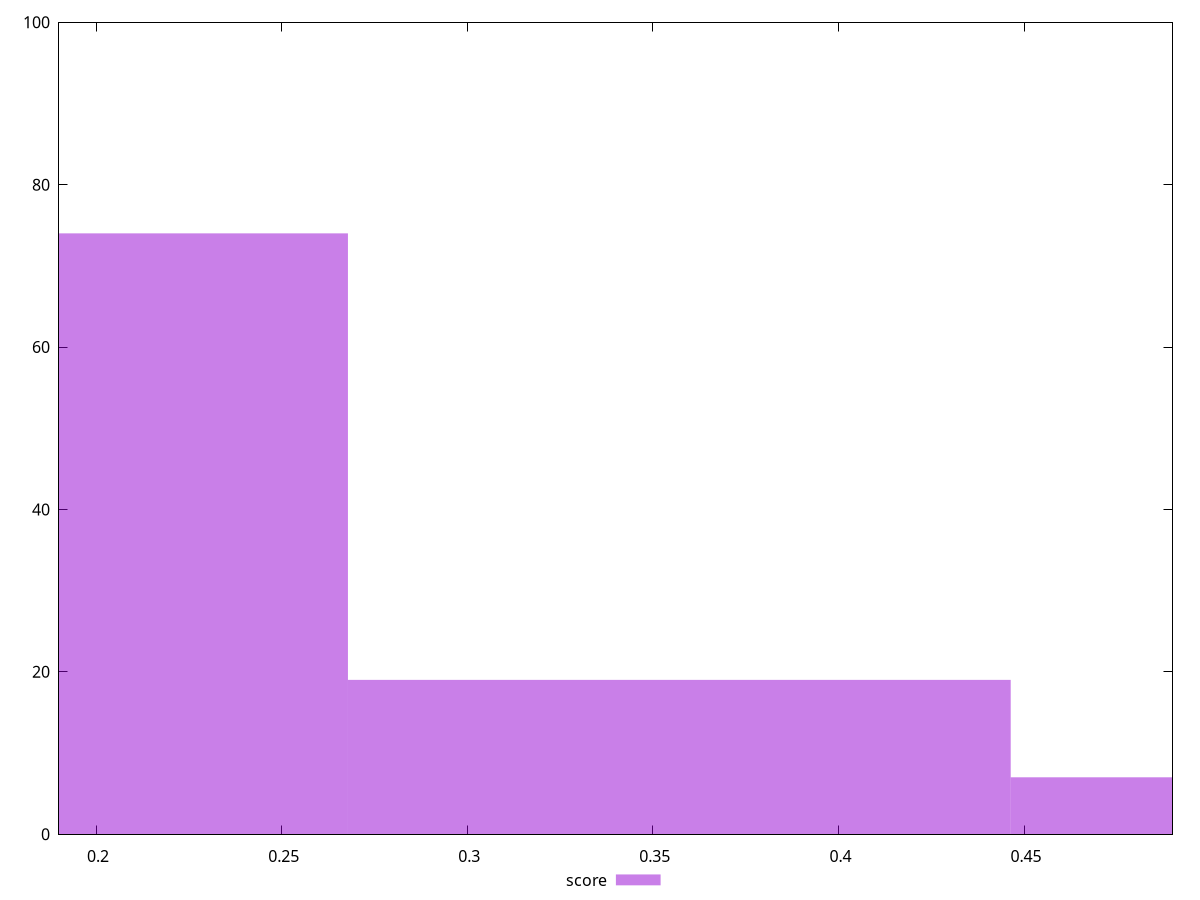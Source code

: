 reset

$score <<EOF
0.17856418972564178 74
0.35712837945128356 19
0.5356925691769253 7
EOF

set key outside below
set boxwidth 0.17856418972564178
set xrange [0.19:0.49]
set yrange [0:100]
set trange [0:100]
set style fill transparent solid 0.5 noborder
set terminal svg size 640, 490 enhanced background rgb 'white'
set output "report_00013_2021-02-09T12-04-24.940Z/uses-text-compression/samples/pages+cached+noadtech+nomedia/score/histogram.svg"

plot $score title "score" with boxes

reset
